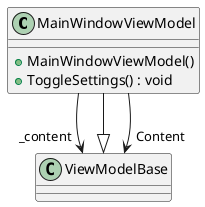 @startuml
class MainWindowViewModel {
    + MainWindowViewModel()
    + ToggleSettings() : void
}
ViewModelBase <|-- MainWindowViewModel
MainWindowViewModel --> "_content" ViewModelBase
MainWindowViewModel --> "Content" ViewModelBase
@enduml
